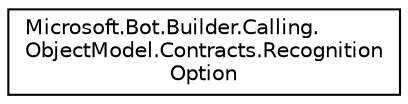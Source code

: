 digraph "Graphical Class Hierarchy"
{
  edge [fontname="Helvetica",fontsize="10",labelfontname="Helvetica",labelfontsize="10"];
  node [fontname="Helvetica",fontsize="10",shape=record];
  rankdir="LR";
  Node1 [label="Microsoft.Bot.Builder.Calling.\lObjectModel.Contracts.Recognition\lOption",height=0.2,width=0.4,color="black", fillcolor="white", style="filled",URL="$d4/d15/class_microsoft_1_1_bot_1_1_builder_1_1_calling_1_1_object_model_1_1_contracts_1_1_recognition_option.html",tooltip="This is part of the \"recognize\" action. If the customer wants to speech/dtmf choice based recognition..."];
}
